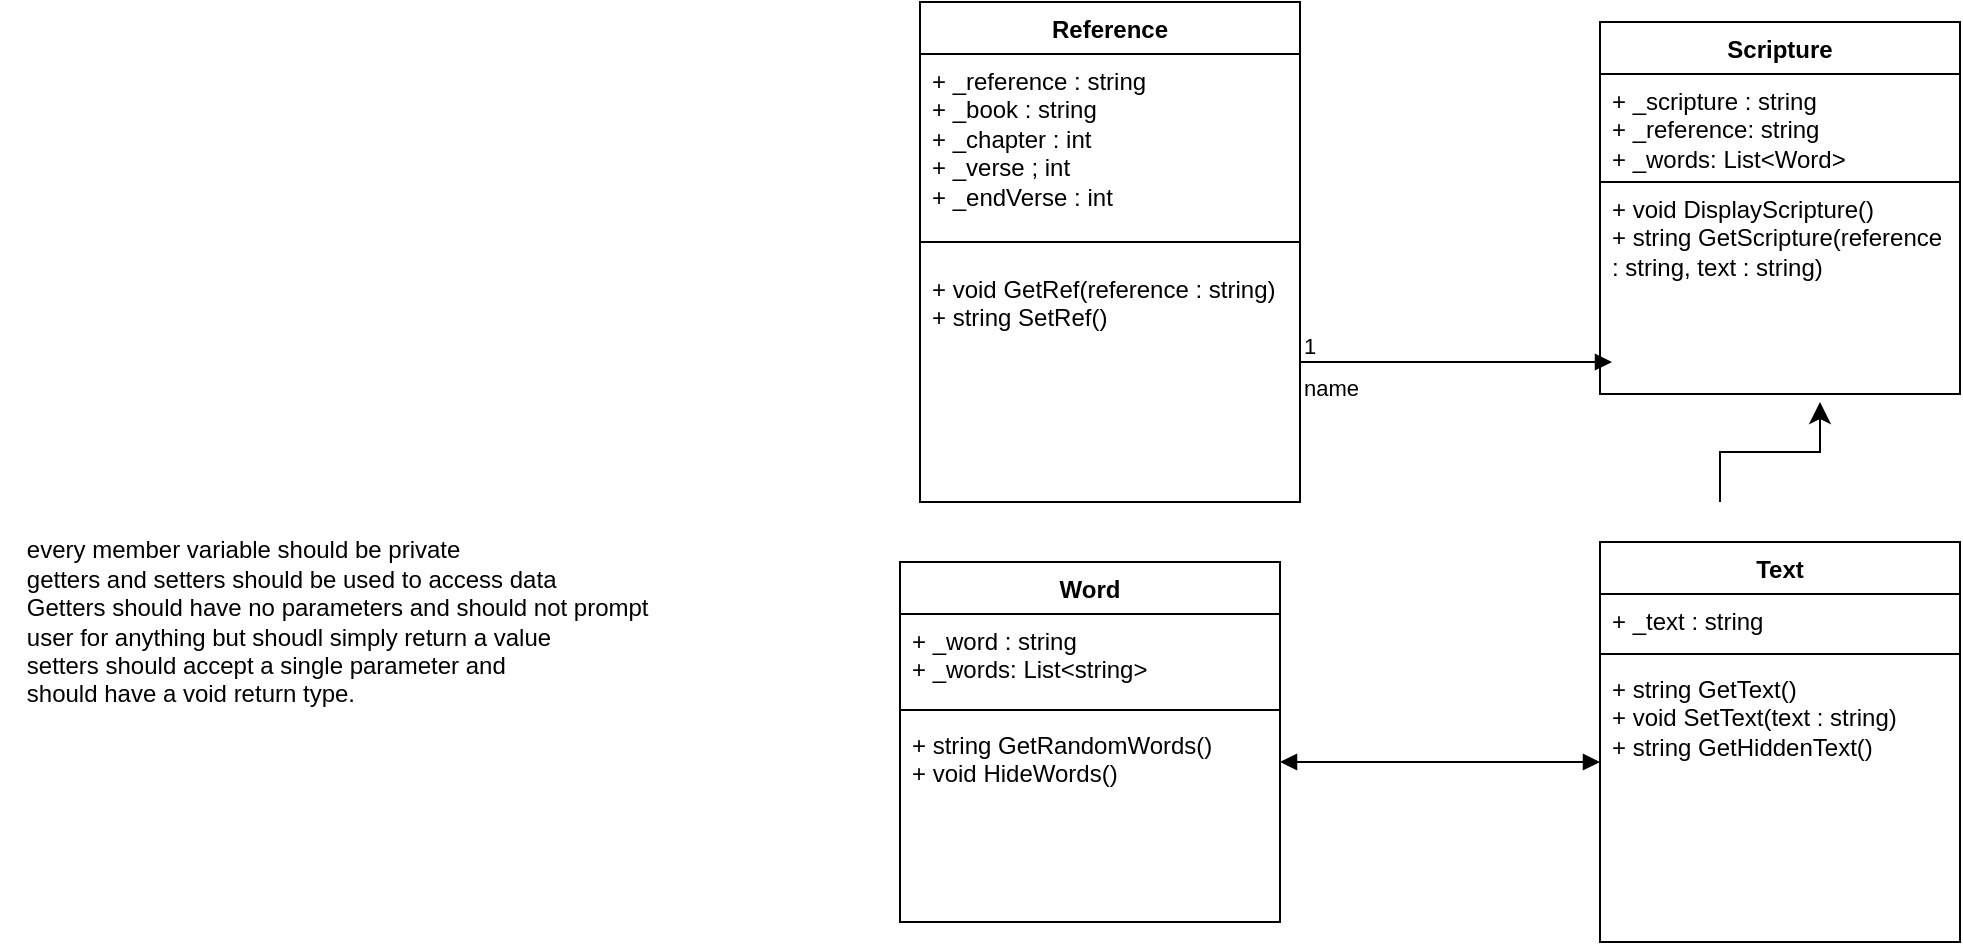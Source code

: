 <mxfile version="21.3.2" type="github">
  <diagram id="C5RBs43oDa-KdzZeNtuy" name="Page-1">
    <mxGraphModel dx="2261" dy="699" grid="1" gridSize="10" guides="1" tooltips="1" connect="1" arrows="1" fold="1" page="1" pageScale="1" pageWidth="827" pageHeight="1169" math="0" shadow="0">
      <root>
        <mxCell id="WIyWlLk6GJQsqaUBKTNV-0" />
        <mxCell id="WIyWlLk6GJQsqaUBKTNV-1" parent="WIyWlLk6GJQsqaUBKTNV-0" />
        <mxCell id="IguEvuTKmepFIFM6E3DM-0" value="Scripture" style="swimlane;fontStyle=1;align=center;verticalAlign=top;childLayout=stackLayout;horizontal=1;startSize=26;horizontalStack=0;resizeParent=1;resizeParentMax=0;resizeLast=0;collapsible=1;marginBottom=0;whiteSpace=wrap;html=1;" vertex="1" parent="WIyWlLk6GJQsqaUBKTNV-1">
          <mxGeometry x="600" y="20" width="180" height="80" as="geometry" />
        </mxCell>
        <mxCell id="IguEvuTKmepFIFM6E3DM-1" value="+ _scripture : string&lt;br&gt;+ _reference: string&lt;br&gt;+ _words: List&amp;lt;Word&amp;gt;" style="text;strokeColor=none;fillColor=none;align=left;verticalAlign=top;spacingLeft=4;spacingRight=4;overflow=hidden;rotatable=0;points=[[0,0.5],[1,0.5]];portConstraint=eastwest;whiteSpace=wrap;html=1;" vertex="1" parent="IguEvuTKmepFIFM6E3DM-0">
          <mxGeometry y="26" width="180" height="54" as="geometry" />
        </mxCell>
        <mxCell id="IguEvuTKmepFIFM6E3DM-4" value="Reference" style="swimlane;fontStyle=1;align=center;verticalAlign=top;childLayout=stackLayout;horizontal=1;startSize=26;horizontalStack=0;resizeParent=1;resizeParentMax=0;resizeLast=0;collapsible=1;marginBottom=0;whiteSpace=wrap;html=1;" vertex="1" parent="WIyWlLk6GJQsqaUBKTNV-1">
          <mxGeometry x="260" y="10" width="190" height="250" as="geometry" />
        </mxCell>
        <mxCell id="IguEvuTKmepFIFM6E3DM-5" value="+ _reference : string&lt;br&gt;+ _book : string&lt;br&gt;+ _chapter : int&lt;br&gt;+ _verse ; int&lt;br&gt;+ _endVerse : int" style="text;strokeColor=none;fillColor=none;align=left;verticalAlign=top;spacingLeft=4;spacingRight=4;overflow=hidden;rotatable=0;points=[[0,0.5],[1,0.5]];portConstraint=eastwest;whiteSpace=wrap;html=1;" vertex="1" parent="IguEvuTKmepFIFM6E3DM-4">
          <mxGeometry y="26" width="190" height="84" as="geometry" />
        </mxCell>
        <mxCell id="IguEvuTKmepFIFM6E3DM-6" value="" style="line;strokeWidth=1;fillColor=none;align=left;verticalAlign=middle;spacingTop=-1;spacingLeft=3;spacingRight=3;rotatable=0;labelPosition=right;points=[];portConstraint=eastwest;strokeColor=inherit;" vertex="1" parent="IguEvuTKmepFIFM6E3DM-4">
          <mxGeometry y="110" width="190" height="20" as="geometry" />
        </mxCell>
        <mxCell id="IguEvuTKmepFIFM6E3DM-7" value="+ void GetRef(reference : string)&lt;br&gt;+ string SetRef()" style="text;strokeColor=none;fillColor=none;align=left;verticalAlign=top;spacingLeft=4;spacingRight=4;overflow=hidden;rotatable=0;points=[[0,0.5],[1,0.5]];portConstraint=eastwest;whiteSpace=wrap;html=1;" vertex="1" parent="IguEvuTKmepFIFM6E3DM-4">
          <mxGeometry y="130" width="190" height="120" as="geometry" />
        </mxCell>
        <mxCell id="IguEvuTKmepFIFM6E3DM-8" value="Word" style="swimlane;fontStyle=1;align=center;verticalAlign=top;childLayout=stackLayout;horizontal=1;startSize=26;horizontalStack=0;resizeParent=1;resizeParentMax=0;resizeLast=0;collapsible=1;marginBottom=0;whiteSpace=wrap;html=1;" vertex="1" parent="WIyWlLk6GJQsqaUBKTNV-1">
          <mxGeometry x="250" y="290" width="190" height="180" as="geometry" />
        </mxCell>
        <mxCell id="IguEvuTKmepFIFM6E3DM-9" value="+ _word : string&lt;br&gt;+ _words: List&amp;lt;string&amp;gt;" style="text;strokeColor=none;fillColor=none;align=left;verticalAlign=top;spacingLeft=4;spacingRight=4;overflow=hidden;rotatable=0;points=[[0,0.5],[1,0.5]];portConstraint=eastwest;whiteSpace=wrap;html=1;" vertex="1" parent="IguEvuTKmepFIFM6E3DM-8">
          <mxGeometry y="26" width="190" height="44" as="geometry" />
        </mxCell>
        <mxCell id="IguEvuTKmepFIFM6E3DM-10" value="" style="line;strokeWidth=1;fillColor=none;align=left;verticalAlign=middle;spacingTop=-1;spacingLeft=3;spacingRight=3;rotatable=0;labelPosition=right;points=[];portConstraint=eastwest;strokeColor=inherit;" vertex="1" parent="IguEvuTKmepFIFM6E3DM-8">
          <mxGeometry y="70" width="190" height="8" as="geometry" />
        </mxCell>
        <mxCell id="IguEvuTKmepFIFM6E3DM-11" value="+ string GetRandomWords()&lt;br&gt;+ void HideWords()" style="text;strokeColor=none;fillColor=none;align=left;verticalAlign=top;spacingLeft=4;spacingRight=4;overflow=hidden;rotatable=0;points=[[0,0.5],[1,0.5]];portConstraint=eastwest;whiteSpace=wrap;html=1;" vertex="1" parent="IguEvuTKmepFIFM6E3DM-8">
          <mxGeometry y="78" width="190" height="102" as="geometry" />
        </mxCell>
        <mxCell id="IguEvuTKmepFIFM6E3DM-12" value="&lt;div style=&quot;text-align: left;&quot;&gt;&lt;span style=&quot;background-color: initial;&quot;&gt;every member variable should be private&lt;/span&gt;&lt;/div&gt;&lt;div style=&quot;text-align: left;&quot;&gt;&lt;span style=&quot;background-color: initial;&quot;&gt;getters and setters should be used to access data&lt;/span&gt;&lt;/div&gt;&lt;div style=&quot;text-align: left;&quot;&gt;&lt;span style=&quot;background-color: initial;&quot;&gt;Getters should have no parameters and should not prompt&amp;nbsp;&lt;/span&gt;&lt;/div&gt;&lt;div style=&quot;text-align: left;&quot;&gt;&lt;span style=&quot;background-color: initial;&quot;&gt;user for anything but shoudl simply return a value&lt;/span&gt;&lt;/div&gt;&lt;div style=&quot;text-align: left;&quot;&gt;&lt;span style=&quot;background-color: initial;&quot;&gt;setters should accept a single parameter and&lt;/span&gt;&lt;/div&gt;&lt;div style=&quot;text-align: left;&quot;&gt;&lt;span style=&quot;background-color: initial;&quot;&gt;should have a void return type.&lt;/span&gt;&lt;/div&gt;" style="text;html=1;align=center;verticalAlign=middle;resizable=0;points=[];autosize=1;strokeColor=none;fillColor=none;" vertex="1" parent="WIyWlLk6GJQsqaUBKTNV-1">
          <mxGeometry x="-200" y="270" width="340" height="100" as="geometry" />
        </mxCell>
        <mxCell id="IguEvuTKmepFIFM6E3DM-13" value="Text" style="swimlane;fontStyle=1;align=center;verticalAlign=top;childLayout=stackLayout;horizontal=1;startSize=26;horizontalStack=0;resizeParent=1;resizeParentMax=0;resizeLast=0;collapsible=1;marginBottom=0;whiteSpace=wrap;html=1;" vertex="1" parent="WIyWlLk6GJQsqaUBKTNV-1">
          <mxGeometry x="600" y="280" width="180" height="200" as="geometry" />
        </mxCell>
        <mxCell id="IguEvuTKmepFIFM6E3DM-14" value="+ _text : string" style="text;strokeColor=none;fillColor=none;align=left;verticalAlign=top;spacingLeft=4;spacingRight=4;overflow=hidden;rotatable=0;points=[[0,0.5],[1,0.5]];portConstraint=eastwest;whiteSpace=wrap;html=1;" vertex="1" parent="IguEvuTKmepFIFM6E3DM-13">
          <mxGeometry y="26" width="180" height="26" as="geometry" />
        </mxCell>
        <mxCell id="IguEvuTKmepFIFM6E3DM-15" value="" style="line;strokeWidth=1;fillColor=none;align=left;verticalAlign=middle;spacingTop=-1;spacingLeft=3;spacingRight=3;rotatable=0;labelPosition=right;points=[];portConstraint=eastwest;strokeColor=inherit;" vertex="1" parent="IguEvuTKmepFIFM6E3DM-13">
          <mxGeometry y="52" width="180" height="8" as="geometry" />
        </mxCell>
        <mxCell id="IguEvuTKmepFIFM6E3DM-16" value="+ string GetText()&lt;br&gt;+ void SetText(text : string)&lt;br&gt;+ string GetHiddenText()" style="text;strokeColor=none;fillColor=none;align=left;verticalAlign=top;spacingLeft=4;spacingRight=4;overflow=hidden;rotatable=0;points=[[0,0.5],[1,0.5]];portConstraint=eastwest;whiteSpace=wrap;html=1;" vertex="1" parent="IguEvuTKmepFIFM6E3DM-13">
          <mxGeometry y="60" width="180" height="140" as="geometry" />
        </mxCell>
        <mxCell id="IguEvuTKmepFIFM6E3DM-19" value="name" style="endArrow=block;endFill=1;html=1;edgeStyle=orthogonalEdgeStyle;align=left;verticalAlign=top;rounded=0;" edge="1" parent="WIyWlLk6GJQsqaUBKTNV-1">
          <mxGeometry x="-1" relative="1" as="geometry">
            <mxPoint x="450" y="190" as="sourcePoint" />
            <mxPoint x="606" y="190" as="targetPoint" />
          </mxGeometry>
        </mxCell>
        <mxCell id="IguEvuTKmepFIFM6E3DM-20" value="1" style="edgeLabel;resizable=0;html=1;align=left;verticalAlign=bottom;" connectable="0" vertex="1" parent="IguEvuTKmepFIFM6E3DM-19">
          <mxGeometry x="-1" relative="1" as="geometry" />
        </mxCell>
        <mxCell id="IguEvuTKmepFIFM6E3DM-22" value="" style="edgeStyle=elbowEdgeStyle;elbow=vertical;endArrow=classic;html=1;curved=0;rounded=0;endSize=8;startSize=8;" edge="1" parent="WIyWlLk6GJQsqaUBKTNV-1">
          <mxGeometry width="50" height="50" relative="1" as="geometry">
            <mxPoint x="660" y="260" as="sourcePoint" />
            <mxPoint x="710" y="210" as="targetPoint" />
          </mxGeometry>
        </mxCell>
        <mxCell id="IguEvuTKmepFIFM6E3DM-23" value="" style="endArrow=block;startArrow=block;endFill=1;startFill=1;html=1;rounded=0;" edge="1" parent="WIyWlLk6GJQsqaUBKTNV-1">
          <mxGeometry width="160" relative="1" as="geometry">
            <mxPoint x="440" y="390" as="sourcePoint" />
            <mxPoint x="600" y="390" as="targetPoint" />
          </mxGeometry>
        </mxCell>
        <mxCell id="IguEvuTKmepFIFM6E3DM-3" value="+ void DisplayScripture()&lt;br&gt;+ string GetScripture(reference : string, text : string)" style="text;strokeColor=#000000;fillColor=none;align=left;verticalAlign=top;spacingLeft=4;spacingRight=4;overflow=hidden;rotatable=0;points=[[0,0.5],[1,0.5]];portConstraint=eastwest;whiteSpace=wrap;html=1;" vertex="1" parent="WIyWlLk6GJQsqaUBKTNV-1">
          <mxGeometry x="600" y="100" width="180" height="106" as="geometry" />
        </mxCell>
      </root>
    </mxGraphModel>
  </diagram>
</mxfile>
